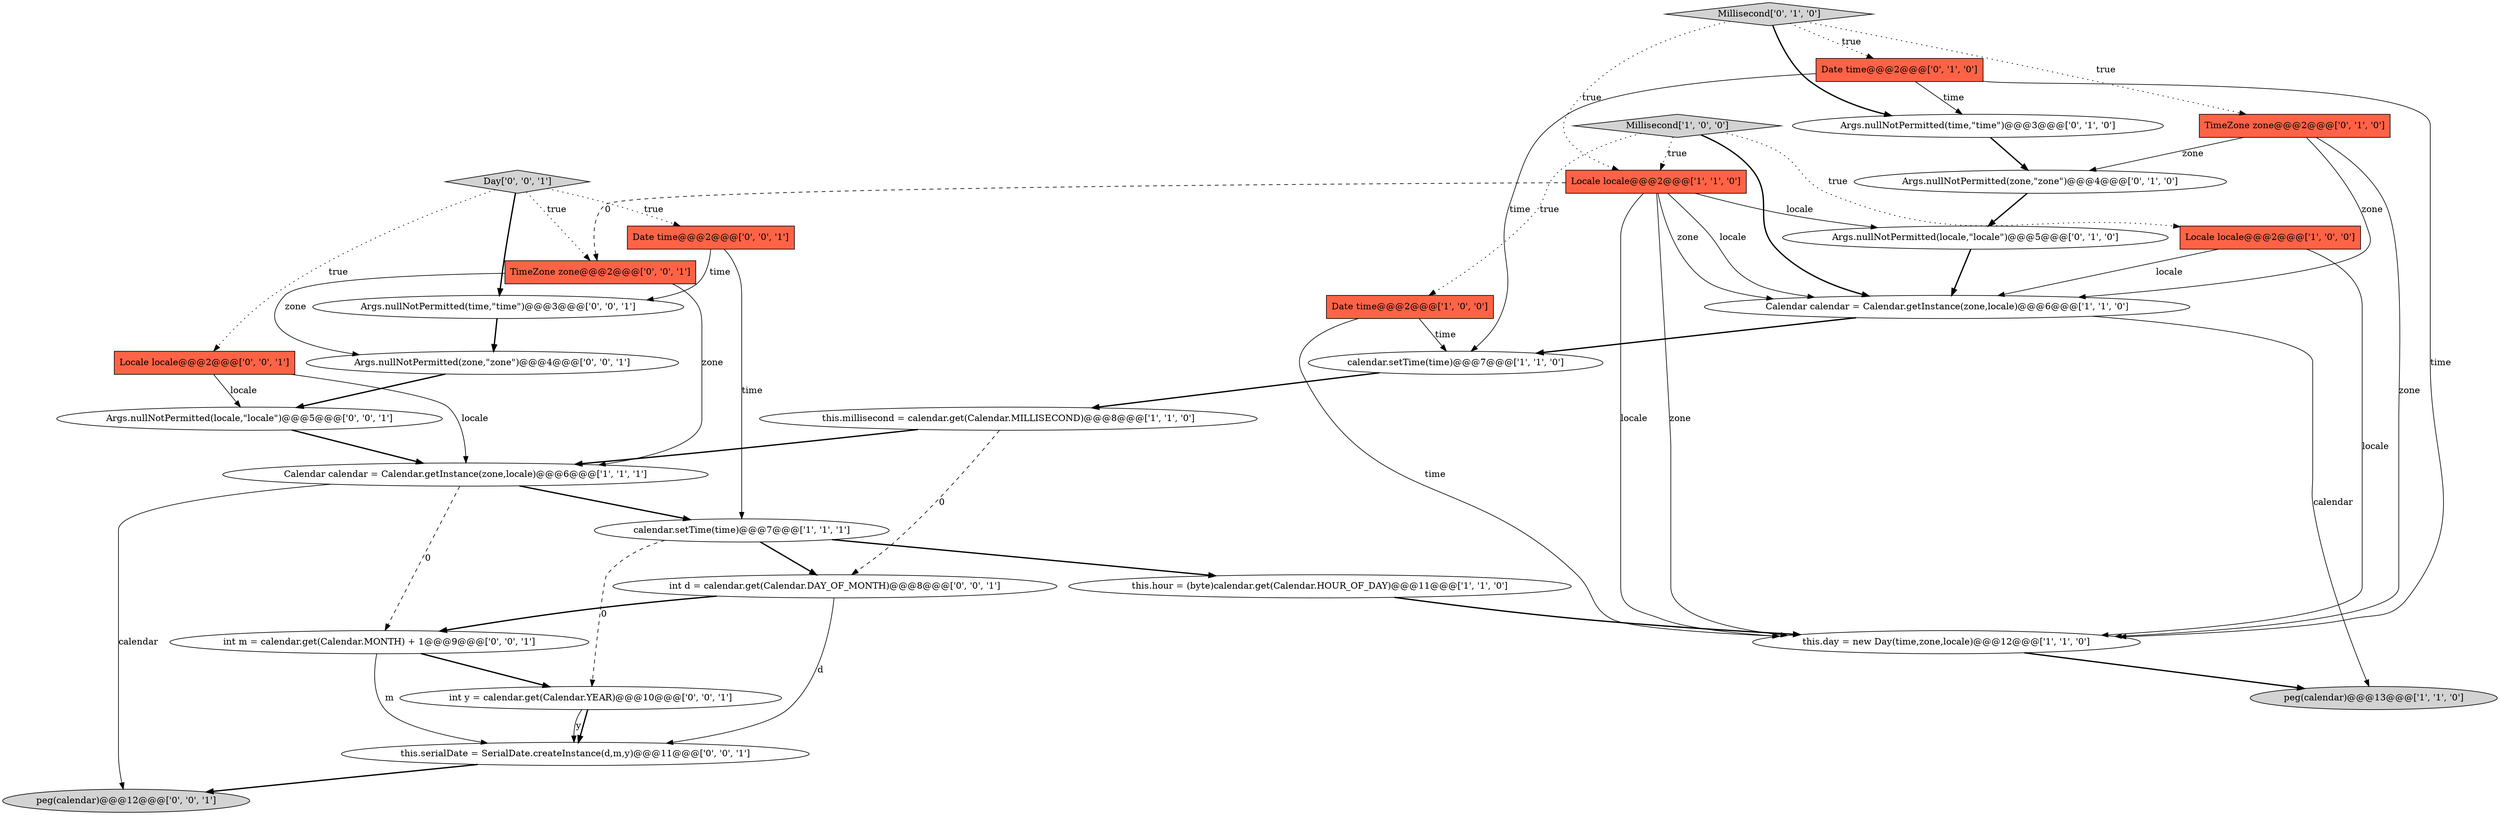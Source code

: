 digraph {
4 [style = filled, label = "peg(calendar)@@@13@@@['1', '1', '0']", fillcolor = lightgray, shape = ellipse image = "AAA0AAABBB1BBB"];
2 [style = filled, label = "Millisecond['1', '0', '0']", fillcolor = lightgray, shape = diamond image = "AAA0AAABBB1BBB"];
16 [style = filled, label = "Args.nullNotPermitted(time,\"time\")@@@3@@@['0', '1', '0']", fillcolor = white, shape = ellipse image = "AAA1AAABBB2BBB"];
7 [style = filled, label = "calendar.setTime(time)@@@7@@@['1', '1', '0']", fillcolor = white, shape = ellipse image = "AAA0AAABBB1BBB"];
13 [style = filled, label = "Args.nullNotPermitted(locale,\"locale\")@@@5@@@['0', '1', '0']", fillcolor = white, shape = ellipse image = "AAA1AAABBB2BBB"];
12 [style = filled, label = "Millisecond['0', '1', '0']", fillcolor = lightgray, shape = diamond image = "AAA0AAABBB2BBB"];
11 [style = filled, label = "Calendar calendar = Calendar.getInstance(zone,locale)@@@6@@@['1', '1', '1']", fillcolor = white, shape = ellipse image = "AAA0AAABBB1BBB"];
8 [style = filled, label = "this.day = new Day(time,zone,locale)@@@12@@@['1', '1', '0']", fillcolor = white, shape = ellipse image = "AAA0AAABBB1BBB"];
24 [style = filled, label = "Day['0', '0', '1']", fillcolor = lightgray, shape = diamond image = "AAA0AAABBB3BBB"];
21 [style = filled, label = "Args.nullNotPermitted(locale,\"locale\")@@@5@@@['0', '0', '1']", fillcolor = white, shape = ellipse image = "AAA0AAABBB3BBB"];
27 [style = filled, label = "peg(calendar)@@@12@@@['0', '0', '1']", fillcolor = lightgray, shape = ellipse image = "AAA0AAABBB3BBB"];
6 [style = filled, label = "Locale locale@@@2@@@['1', '0', '0']", fillcolor = tomato, shape = box image = "AAA0AAABBB1BBB"];
1 [style = filled, label = "calendar.setTime(time)@@@7@@@['1', '1', '1']", fillcolor = white, shape = ellipse image = "AAA0AAABBB1BBB"];
22 [style = filled, label = "int d = calendar.get(Calendar.DAY_OF_MONTH)@@@8@@@['0', '0', '1']", fillcolor = white, shape = ellipse image = "AAA0AAABBB3BBB"];
23 [style = filled, label = "int y = calendar.get(Calendar.YEAR)@@@10@@@['0', '0', '1']", fillcolor = white, shape = ellipse image = "AAA0AAABBB3BBB"];
14 [style = filled, label = "Args.nullNotPermitted(zone,\"zone\")@@@4@@@['0', '1', '0']", fillcolor = white, shape = ellipse image = "AAA1AAABBB2BBB"];
0 [style = filled, label = "Date time@@@2@@@['1', '0', '0']", fillcolor = tomato, shape = box image = "AAA0AAABBB1BBB"];
20 [style = filled, label = "Date time@@@2@@@['0', '0', '1']", fillcolor = tomato, shape = box image = "AAA0AAABBB3BBB"];
29 [style = filled, label = "int m = calendar.get(Calendar.MONTH) + 1@@@9@@@['0', '0', '1']", fillcolor = white, shape = ellipse image = "AAA0AAABBB3BBB"];
3 [style = filled, label = "this.hour = (byte)calendar.get(Calendar.HOUR_OF_DAY)@@@11@@@['1', '1', '0']", fillcolor = white, shape = ellipse image = "AAA0AAABBB1BBB"];
10 [style = filled, label = "this.millisecond = calendar.get(Calendar.MILLISECOND)@@@8@@@['1', '1', '0']", fillcolor = white, shape = ellipse image = "AAA0AAABBB1BBB"];
15 [style = filled, label = "TimeZone zone@@@2@@@['0', '1', '0']", fillcolor = tomato, shape = box image = "AAA0AAABBB2BBB"];
9 [style = filled, label = "Locale locale@@@2@@@['1', '1', '0']", fillcolor = tomato, shape = box image = "AAA0AAABBB1BBB"];
25 [style = filled, label = "Args.nullNotPermitted(zone,\"zone\")@@@4@@@['0', '0', '1']", fillcolor = white, shape = ellipse image = "AAA0AAABBB3BBB"];
28 [style = filled, label = "Args.nullNotPermitted(time,\"time\")@@@3@@@['0', '0', '1']", fillcolor = white, shape = ellipse image = "AAA0AAABBB3BBB"];
26 [style = filled, label = "TimeZone zone@@@2@@@['0', '0', '1']", fillcolor = tomato, shape = box image = "AAA0AAABBB3BBB"];
18 [style = filled, label = "this.serialDate = SerialDate.createInstance(d,m,y)@@@11@@@['0', '0', '1']", fillcolor = white, shape = ellipse image = "AAA0AAABBB3BBB"];
19 [style = filled, label = "Locale locale@@@2@@@['0', '0', '1']", fillcolor = tomato, shape = box image = "AAA0AAABBB3BBB"];
5 [style = filled, label = "Calendar calendar = Calendar.getInstance(zone,locale)@@@6@@@['1', '1', '0']", fillcolor = white, shape = ellipse image = "AAA0AAABBB1BBB"];
17 [style = filled, label = "Date time@@@2@@@['0', '1', '0']", fillcolor = tomato, shape = box image = "AAA0AAABBB2BBB"];
22->29 [style = bold, label=""];
21->11 [style = bold, label=""];
1->23 [style = dashed, label="0"];
17->7 [style = solid, label="time"];
13->5 [style = bold, label=""];
8->4 [style = bold, label=""];
24->26 [style = dotted, label="true"];
7->10 [style = bold, label=""];
26->25 [style = solid, label="zone"];
2->5 [style = bold, label=""];
24->20 [style = dotted, label="true"];
11->27 [style = solid, label="calendar"];
2->9 [style = dotted, label="true"];
9->5 [style = solid, label="zone"];
9->8 [style = solid, label="locale"];
26->11 [style = solid, label="zone"];
19->21 [style = solid, label="locale"];
14->13 [style = bold, label=""];
17->16 [style = solid, label="time"];
2->6 [style = dotted, label="true"];
12->15 [style = dotted, label="true"];
11->1 [style = bold, label=""];
10->11 [style = bold, label=""];
9->26 [style = dashed, label="0"];
0->7 [style = solid, label="time"];
9->13 [style = solid, label="locale"];
20->28 [style = solid, label="time"];
15->14 [style = solid, label="zone"];
6->8 [style = solid, label="locale"];
22->18 [style = solid, label="d"];
0->8 [style = solid, label="time"];
12->16 [style = bold, label=""];
25->21 [style = bold, label=""];
29->23 [style = bold, label=""];
12->17 [style = dotted, label="true"];
24->19 [style = dotted, label="true"];
11->29 [style = dashed, label="0"];
5->4 [style = solid, label="calendar"];
1->3 [style = bold, label=""];
12->9 [style = dotted, label="true"];
16->14 [style = bold, label=""];
15->8 [style = solid, label="zone"];
29->18 [style = solid, label="m"];
20->1 [style = solid, label="time"];
3->8 [style = bold, label=""];
6->5 [style = solid, label="locale"];
19->11 [style = solid, label="locale"];
23->18 [style = solid, label="y"];
23->18 [style = bold, label=""];
15->5 [style = solid, label="zone"];
2->0 [style = dotted, label="true"];
1->22 [style = bold, label=""];
24->28 [style = bold, label=""];
9->8 [style = solid, label="zone"];
18->27 [style = bold, label=""];
10->22 [style = dashed, label="0"];
9->5 [style = solid, label="locale"];
28->25 [style = bold, label=""];
5->7 [style = bold, label=""];
17->8 [style = solid, label="time"];
}
